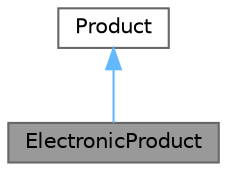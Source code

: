 digraph "ElectronicProduct"
{
 // LATEX_PDF_SIZE
  bgcolor="transparent";
  edge [fontname=Helvetica,fontsize=10,labelfontname=Helvetica,labelfontsize=10];
  node [fontname=Helvetica,fontsize=10,shape=box,height=0.2,width=0.4];
  Node1 [id="Node000001",label="ElectronicProduct",height=0.2,width=0.4,color="gray40", fillcolor="grey60", style="filled", fontcolor="black",tooltip="Класс, представляющий электронный товар"];
  Node2 -> Node1 [id="edge1_Node000001_Node000002",dir="back",color="steelblue1",style="solid",tooltip=" "];
  Node2 [id="Node000002",label="Product",height=0.2,width=0.4,color="gray40", fillcolor="white", style="filled",URL="$class_product.html",tooltip="Базовый класс, представляющий товар"];
}
